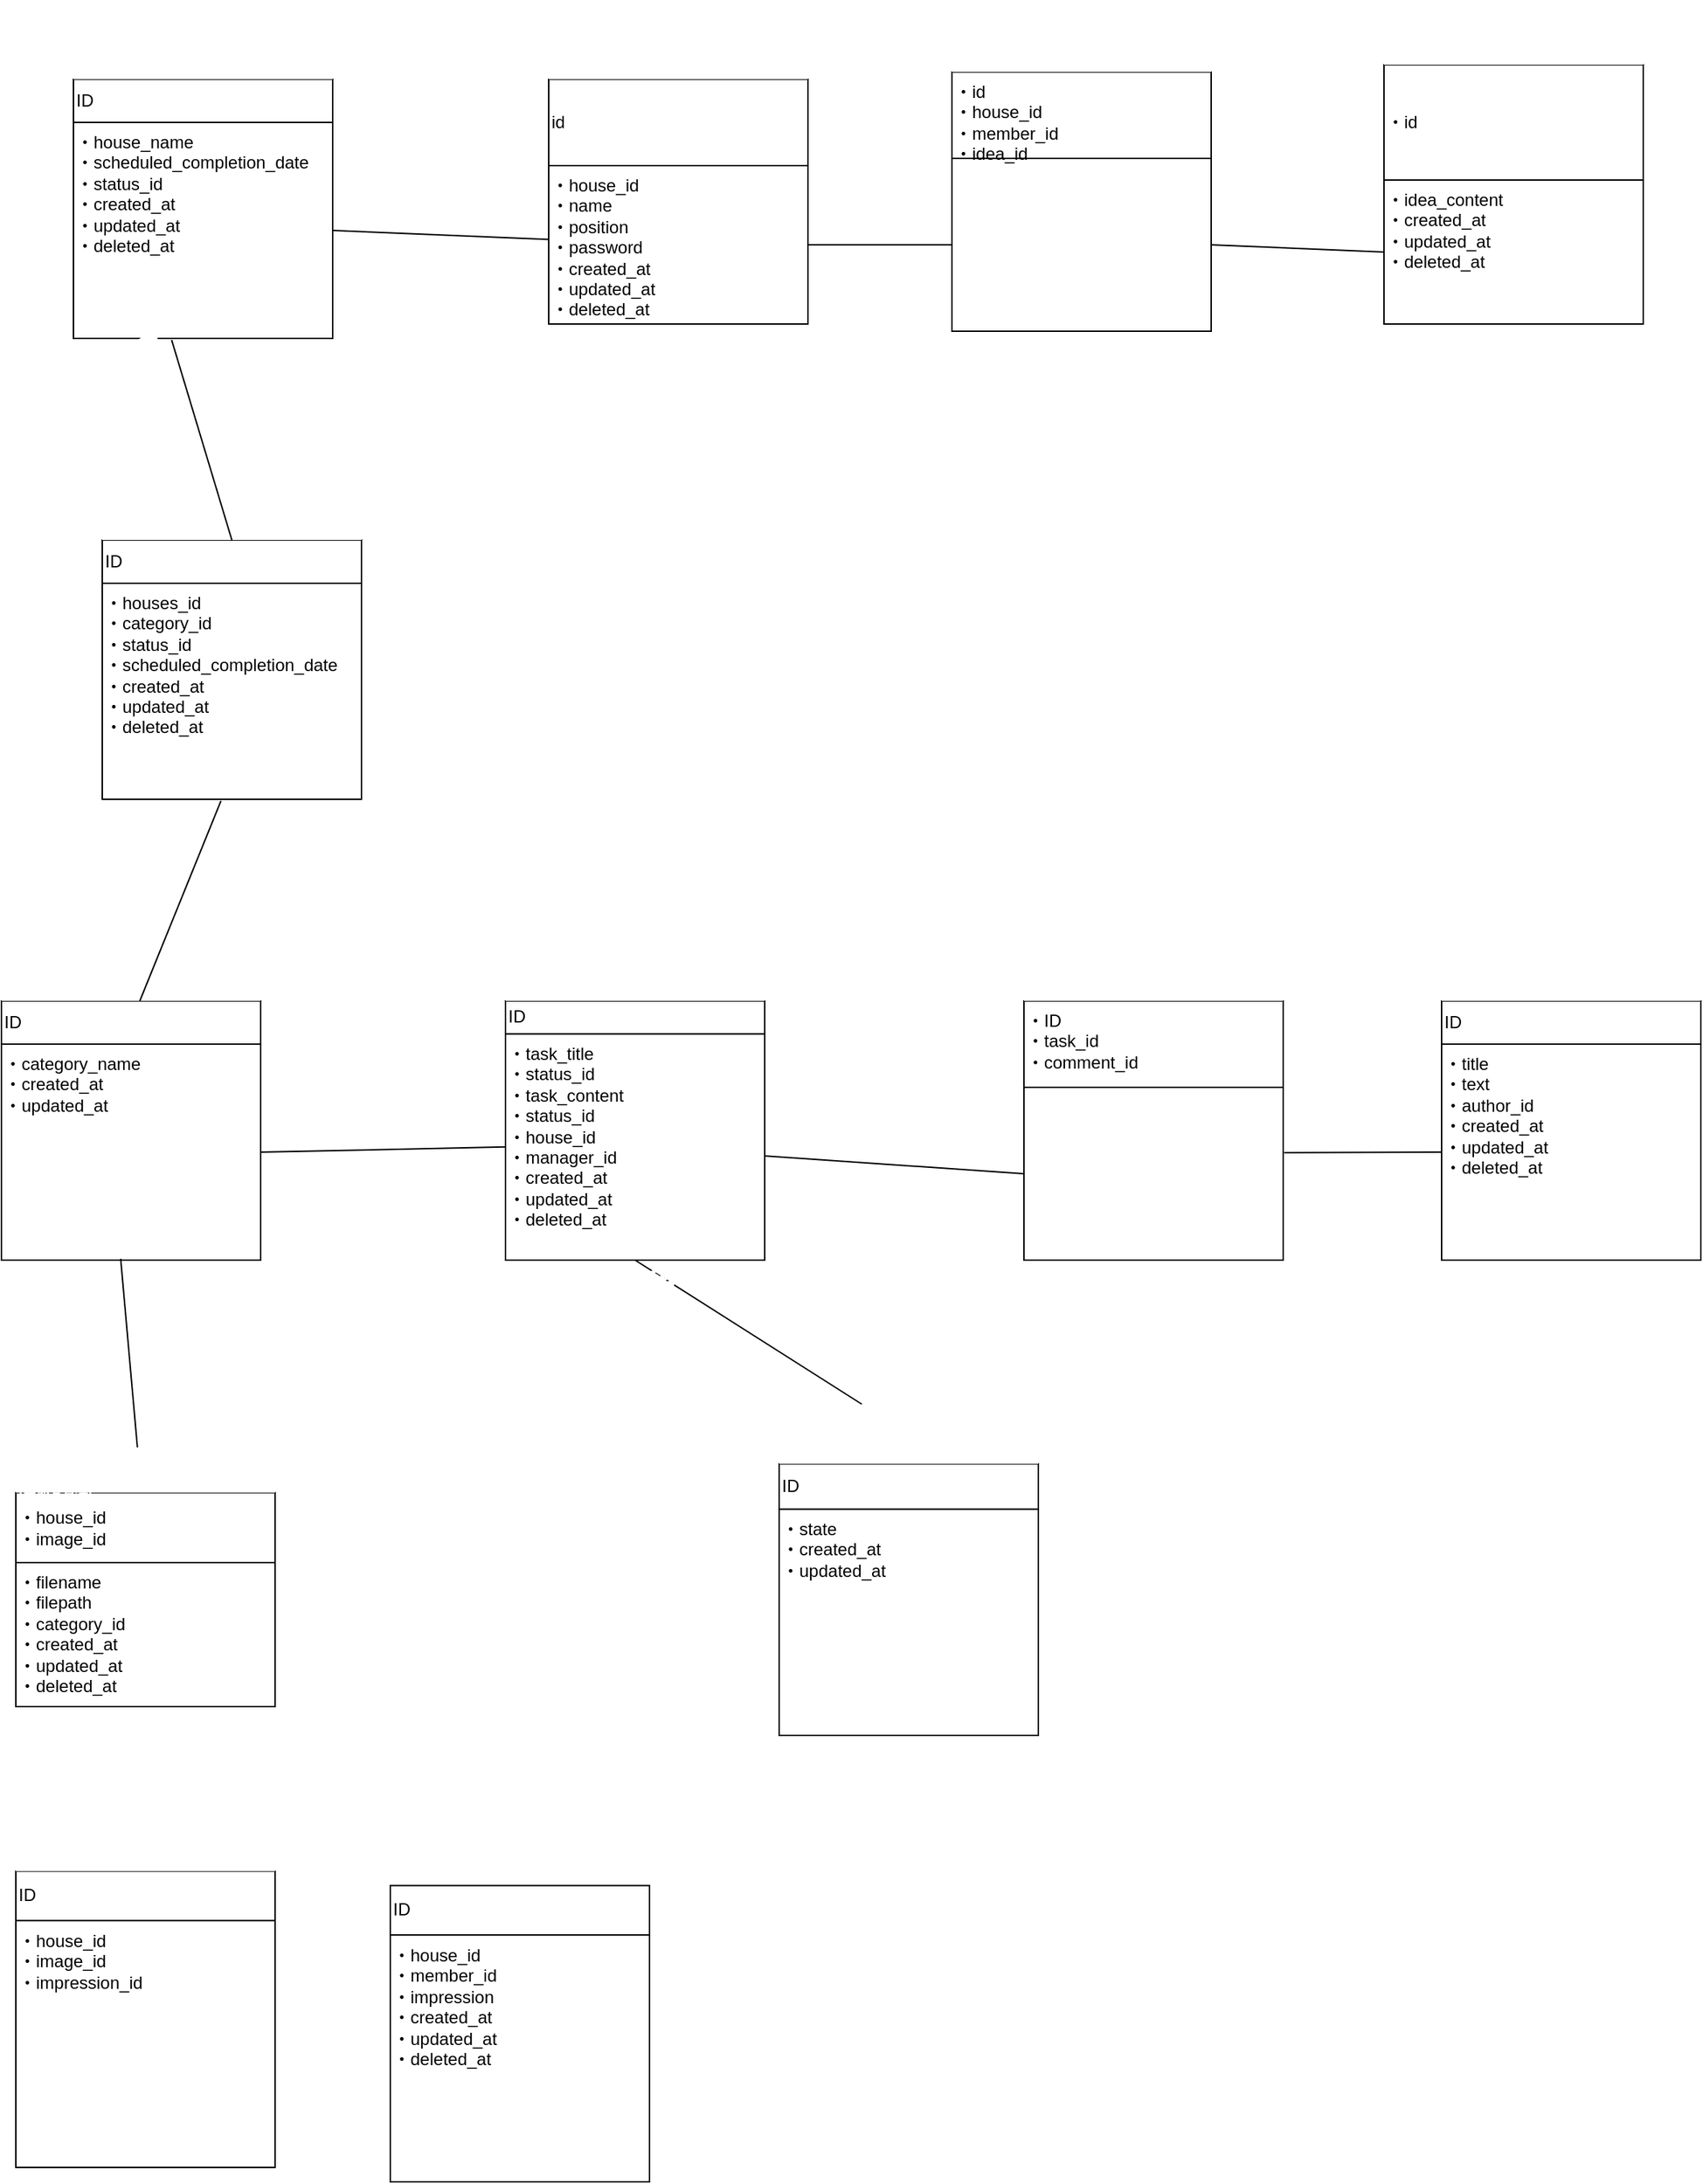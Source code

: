 <mxfile>
    <diagram id="JDY2Fr_pBtrw_9A8xXfN" name="ページ1">
        <mxGraphModel dx="638" dy="638" grid="1" gridSize="10" guides="1" tooltips="1" connect="1" arrows="1" fold="1" page="1" pageScale="1" pageWidth="1200" pageHeight="1600" math="0" shadow="0">
            <root>
                <mxCell id="0"/>
                <mxCell id="1" parent="0"/>
                <mxCell id="19" value="・title&lt;br&gt;・text&lt;br&gt;・author_id&lt;br&gt;・created_at&lt;br&gt;・updated_at&lt;br&gt;・deleted_at" style="whiteSpace=wrap;html=1;align=left;verticalAlign=top;" parent="1" vertex="1">
                    <mxGeometry x="1000" y="750" width="180" height="150" as="geometry"/>
                </mxCell>
                <mxCell id="20" value="ID" style="whiteSpace=wrap;html=1;align=left;" parent="1" vertex="1">
                    <mxGeometry x="1000" y="720" width="180" height="30" as="geometry"/>
                </mxCell>
                <mxCell id="21" value="&lt;font face=&quot;arial, sans-serif&quot; color=&quot;#ffffff&quot;&gt;&lt;span style=&quot;font-size: 16px;&quot;&gt;&lt;b&gt;comments&lt;br&gt;&lt;/b&gt;&lt;/span&gt;&lt;/font&gt;&lt;b style=&quot;color: rgb(255, 255, 255); font-family: arial, sans-serif;&quot;&gt;&lt;font style=&quot;font-size: 9px;&quot;&gt;(コメントを管理)&lt;/font&gt;&lt;/b&gt;&lt;font face=&quot;arial, sans-serif&quot; color=&quot;#ffffff&quot;&gt;&lt;span style=&quot;font-size: 16px;&quot;&gt;&lt;b&gt;&lt;br&gt;&lt;/b&gt;&lt;/span&gt;&lt;/font&gt;" style="whiteSpace=wrap;html=1;align=left;strokeColor=none;" parent="1" vertex="1">
                    <mxGeometry x="1000" y="670" width="180" height="50" as="geometry"/>
                </mxCell>
                <mxCell id="30" value="" style="group" parent="1" vertex="1" connectable="0">
                    <mxGeometry x="960" y="40" width="180" height="210" as="geometry"/>
                </mxCell>
                <mxCell id="31" value="・idea_content&lt;br&gt;・created_at&lt;br&gt;・updated_at&lt;br&gt;・deleted_at" style="whiteSpace=wrap;html=1;align=left;verticalAlign=top;" parent="30" vertex="1">
                    <mxGeometry y="110" width="180" height="100" as="geometry"/>
                </mxCell>
                <mxCell id="32" value="・id" style="whiteSpace=wrap;html=1;align=left;" parent="30" vertex="1">
                    <mxGeometry y="30" width="180" height="80" as="geometry"/>
                </mxCell>
                <mxCell id="33" value="&lt;div&gt;&lt;font face=&quot;arial, sans-serif&quot; color=&quot;#ffffff&quot;&gt;&lt;span style=&quot;font-size: 16px;&quot;&gt;&lt;b&gt;ideas&lt;/b&gt;&lt;/span&gt;&lt;/font&gt;&lt;/div&gt;" style="whiteSpace=wrap;html=1;align=left;strokeColor=none;" parent="30" vertex="1">
                    <mxGeometry width="180" height="30" as="geometry"/>
                </mxCell>
                <mxCell id="39" value="・state&lt;br&gt;・created_at&lt;br&gt;・updated_at" style="whiteSpace=wrap;html=1;align=left;verticalAlign=top;" parent="1" vertex="1">
                    <mxGeometry x="540" y="1072.857" width="180" height="157.143" as="geometry"/>
                </mxCell>
                <mxCell id="40" value="ID" style="whiteSpace=wrap;html=1;align=left;" parent="1" vertex="1">
                    <mxGeometry x="540" y="1041.429" width="180" height="31.429" as="geometry"/>
                </mxCell>
                <mxCell id="41" value="&lt;font face=&quot;arial, sans-serif&quot; color=&quot;#ffffff&quot;&gt;&lt;span style=&quot;font-size: 16px;&quot;&gt;&lt;b&gt;states&lt;br&gt;&lt;/b&gt;&lt;/span&gt;&lt;/font&gt;&lt;b style=&quot;color: rgb(255, 255, 255); font-family: arial, sans-serif;&quot;&gt;&lt;font style=&quot;font-size: 9px;&quot;&gt;(進捗状況を管理)&lt;/font&gt;&lt;/b&gt;&lt;font face=&quot;arial, sans-serif&quot; color=&quot;#ffffff&quot;&gt;&lt;span style=&quot;font-size: 16px;&quot;&gt;&lt;b&gt;&lt;br&gt;&lt;/b&gt;&lt;/span&gt;&lt;/font&gt;" style="whiteSpace=wrap;html=1;align=left;strokeColor=none;" parent="1" vertex="1">
                    <mxGeometry x="540" y="1000" width="180" height="41.43" as="geometry"/>
                </mxCell>
                <mxCell id="27" value="・category_name&lt;br&gt;・created_at&lt;br&gt;・updated_at" style="whiteSpace=wrap;html=1;align=left;verticalAlign=top;" parent="1" vertex="1">
                    <mxGeometry y="750" width="180" height="150" as="geometry"/>
                </mxCell>
                <mxCell id="28" value="ID" style="whiteSpace=wrap;html=1;align=left;" parent="1" vertex="1">
                    <mxGeometry y="720" width="180" height="30" as="geometry"/>
                </mxCell>
                <mxCell id="29" value="&lt;div&gt;&lt;font face=&quot;arial, sans-serif&quot; color=&quot;#ffffff&quot;&gt;&lt;span style=&quot;font-size: 16px;&quot;&gt;&lt;b&gt;categories&lt;/b&gt;&lt;/span&gt;&lt;/font&gt;&lt;/div&gt;&lt;div&gt;&lt;b style=&quot;color: rgb(255, 255, 255); font-family: arial, sans-serif;&quot;&gt;&lt;font style=&quot;font-size: 9px;&quot;&gt;(カテゴリー(リビング、風呂など)を管理)&lt;/font&gt;&lt;/b&gt;&lt;font face=&quot;arial, sans-serif&quot; color=&quot;#ffffff&quot;&gt;&lt;span style=&quot;font-size: 16px;&quot;&gt;&lt;b&gt;&lt;br&gt;&lt;/b&gt;&lt;/span&gt;&lt;/font&gt;&lt;/div&gt;" style="whiteSpace=wrap;html=1;align=left;strokeColor=none;" parent="1" vertex="1">
                    <mxGeometry y="670" width="180" height="50" as="geometry"/>
                </mxCell>
                <mxCell id="23" value="" style="whiteSpace=wrap;html=1;align=left;verticalAlign=top;" parent="1" vertex="1">
                    <mxGeometry x="710" y="780" width="180" height="120" as="geometry"/>
                </mxCell>
                <mxCell id="24" value="・ID&lt;br&gt;・task_id&lt;br&gt;・comment_id" style="whiteSpace=wrap;html=1;align=left;horizontal=1;verticalAlign=top;" parent="1" vertex="1">
                    <mxGeometry x="710" y="720" width="180" height="60" as="geometry"/>
                </mxCell>
                <mxCell id="25" value="&lt;font face=&quot;arial, sans-serif&quot; color=&quot;#ffffff&quot;&gt;&lt;b style=&quot;&quot;&gt;&lt;span style=&quot;font-size: 16px;&quot;&gt;discussions&lt;/span&gt;&lt;br&gt;&lt;font style=&quot;font-size: 8px;&quot;&gt;タスクとコメントの中間テーブル&lt;/font&gt;&lt;br&gt;&lt;/b&gt;&lt;/font&gt;" style="whiteSpace=wrap;html=1;align=left;strokeColor=none;" parent="1" vertex="1">
                    <mxGeometry x="710" y="670" width="180" height="50" as="geometry"/>
                </mxCell>
                <mxCell id="15" value="・task_title&lt;br&gt;・status_id&lt;br&gt;・task_content&lt;br&gt;・status_id&lt;br&gt;・house_id&lt;br&gt;・manager_id&lt;br&gt;・created_at&lt;br&gt;・updated_at&lt;br&gt;・deleted_at" style="whiteSpace=wrap;html=1;align=left;verticalAlign=top;" parent="1" vertex="1">
                    <mxGeometry x="350" y="742.857" width="180" height="157.143" as="geometry"/>
                </mxCell>
                <mxCell id="16" value="ID" style="whiteSpace=wrap;html=1;align=left;" parent="1" vertex="1">
                    <mxGeometry x="350" y="720" width="180" height="22.86" as="geometry"/>
                </mxCell>
                <mxCell id="17" value="&lt;div&gt;&lt;font face=&quot;arial, sans-serif&quot; color=&quot;#ffffff&quot;&gt;&lt;span style=&quot;font-size: 16px;&quot;&gt;&lt;b&gt;tasks&lt;/b&gt;&lt;/span&gt;&lt;/font&gt;&lt;/div&gt;&lt;div&gt;&lt;b style=&quot;color: rgb(255, 255, 255); font-family: arial, sans-serif;&quot;&gt;&lt;font style=&quot;font-size: 9px;&quot;&gt;(タスクを管理)&lt;/font&gt;&lt;/b&gt;&lt;font face=&quot;arial, sans-serif&quot; color=&quot;#ffffff&quot;&gt;&lt;span style=&quot;font-size: 16px;&quot;&gt;&lt;b&gt;&lt;br&gt;&lt;/b&gt;&lt;/span&gt;&lt;/font&gt;&lt;/div&gt;" style="whiteSpace=wrap;html=1;align=left;strokeColor=none;" parent="1" vertex="1">
                    <mxGeometry x="350" y="680" width="180" height="40" as="geometry"/>
                </mxCell>
                <mxCell id="2" value="・house_name&lt;br&gt;・scheduled_completion_date&lt;br&gt;・status_id&lt;br&gt;・created_at&lt;br&gt;・updated_at&lt;br&gt;・deleted_at" style="whiteSpace=wrap;html=1;align=left;verticalAlign=top;" parent="1" vertex="1">
                    <mxGeometry x="50" y="110" width="180" height="150" as="geometry"/>
                </mxCell>
                <mxCell id="3" value="ID" style="whiteSpace=wrap;html=1;align=left;" parent="1" vertex="1">
                    <mxGeometry x="50" y="80" width="180" height="30" as="geometry"/>
                </mxCell>
                <mxCell id="4" value="&lt;font color=&quot;#ffffff&quot; face=&quot;arial, sans-serif&quot;&gt;&lt;span style=&quot;font-size: 16px;&quot;&gt;&lt;b style=&quot;&quot;&gt;houses&lt;br&gt;&lt;/b&gt;&lt;/span&gt;&lt;/font&gt;&lt;b style=&quot;color: rgb(255, 255, 255); font-family: arial, sans-serif;&quot;&gt;&lt;font style=&quot;font-size: 9px;&quot;&gt;(家を管理)&lt;/font&gt;&lt;/b&gt;&lt;font color=&quot;#ffffff&quot; face=&quot;arial, sans-serif&quot;&gt;&lt;span style=&quot;font-size: 16px;&quot;&gt;&lt;b style=&quot;&quot;&gt;&lt;br&gt;&lt;/b&gt;&lt;/span&gt;&lt;/font&gt;" style="whiteSpace=wrap;html=1;align=left;strokeColor=none;" parent="1" vertex="1">
                    <mxGeometry x="50" y="30" width="180" height="50" as="geometry"/>
                </mxCell>
                <mxCell id="46" value="" style="endArrow=none;html=1;fontSize=8;fontColor=#FFFFFF;exitX=1;exitY=0.5;exitDx=0;exitDy=0;" parent="1" source="2" target="7" edge="1">
                    <mxGeometry width="50" height="50" relative="1" as="geometry">
                        <mxPoint x="610" y="340" as="sourcePoint"/>
                        <mxPoint x="360" y="170" as="targetPoint"/>
                    </mxGeometry>
                </mxCell>
                <mxCell id="47" value="" style="group" parent="1" vertex="1" connectable="0">
                    <mxGeometry x="380" y="30" width="180" height="220" as="geometry"/>
                </mxCell>
                <mxCell id="7" value="・house_id&lt;br&gt;・name&lt;br&gt;・position&lt;br&gt;・password&lt;br&gt;・created_at&lt;br&gt;・updated_at&lt;br&gt;・deleted_at" style="whiteSpace=wrap;html=1;align=left;verticalAlign=top;" parent="47" vertex="1">
                    <mxGeometry y="110" width="180" height="110" as="geometry"/>
                </mxCell>
                <mxCell id="8" value="id" style="whiteSpace=wrap;html=1;align=left;" parent="47" vertex="1">
                    <mxGeometry y="50" width="180" height="60" as="geometry"/>
                </mxCell>
                <mxCell id="9" value="&lt;b style=&quot;font-family: arial, sans-serif; font-size: 16px;&quot;&gt;&lt;font style=&quot;&quot; color=&quot;#ffffff&quot;&gt;members&lt;br&gt;&lt;/font&gt;&lt;/b&gt;&lt;b style=&quot;color: rgb(255, 255, 255); font-family: arial, sans-serif;&quot;&gt;&lt;font style=&quot;font-size: 9px;&quot;&gt;(人を管理)&lt;/font&gt;&lt;/b&gt;&lt;b style=&quot;font-family: arial, sans-serif; font-size: 16px;&quot;&gt;&lt;font style=&quot;&quot; color=&quot;#ffffff&quot;&gt;&lt;br&gt;&lt;/font&gt;&lt;/b&gt;" style="whiteSpace=wrap;html=1;align=left;strokeColor=none;" parent="47" vertex="1">
                    <mxGeometry width="180" height="50" as="geometry"/>
                </mxCell>
                <mxCell id="49" value="1" style="text;strokeColor=none;fillColor=none;html=1;fontSize=24;fontStyle=1;verticalAlign=middle;align=center;labelBackgroundColor=none;fontColor=#FFFFFF;" parent="1" vertex="1">
                    <mxGeometry x="220" y="160" width="40" height="20" as="geometry"/>
                </mxCell>
                <mxCell id="50" value="多" style="text;strokeColor=none;fillColor=none;html=1;fontSize=24;fontStyle=1;verticalAlign=middle;align=center;labelBackgroundColor=none;fontColor=#FFFFFF;" parent="1" vertex="1">
                    <mxGeometry x="346" y="165" width="40" height="20" as="geometry"/>
                </mxCell>
                <mxCell id="51" value="" style="endArrow=none;html=1;fontSize=8;fontColor=#FFFFFF;exitX=1.004;exitY=0.378;exitDx=0;exitDy=0;entryX=0;entryY=0.5;entryDx=0;entryDy=0;exitPerimeter=0;" parent="1" source="23" target="19" edge="1">
                    <mxGeometry width="50" height="50" relative="1" as="geometry">
                        <mxPoint x="844" y="625" as="sourcePoint"/>
                        <mxPoint x="994" y="631.25" as="targetPoint"/>
                    </mxGeometry>
                </mxCell>
                <mxCell id="52" value="1" style="text;strokeColor=none;fillColor=none;html=1;fontSize=24;fontStyle=1;verticalAlign=middle;align=center;labelBackgroundColor=none;fontColor=#FFFFFF;" parent="1" vertex="1">
                    <mxGeometry x="970" y="800" width="40" height="20" as="geometry"/>
                </mxCell>
                <mxCell id="53" value="多" style="text;strokeColor=none;fillColor=none;html=1;fontSize=24;fontStyle=1;verticalAlign=middle;align=center;labelBackgroundColor=none;fontColor=#FFFFFF;" parent="1" vertex="1">
                    <mxGeometry x="886" y="800" width="40" height="20" as="geometry"/>
                </mxCell>
                <mxCell id="56" value="" style="endArrow=none;html=1;fontSize=8;fontColor=#FFFFFF;entryX=0;entryY=0.5;entryDx=0;entryDy=0;" parent="1" source="15" target="23" edge="1">
                    <mxGeometry width="50" height="50" relative="1" as="geometry">
                        <mxPoint x="550.0" y="825.02" as="sourcePoint"/>
                        <mxPoint x="659.28" y="824.66" as="targetPoint"/>
                    </mxGeometry>
                </mxCell>
                <mxCell id="57" value="多" style="text;strokeColor=none;fillColor=none;html=1;fontSize=24;fontStyle=1;verticalAlign=middle;align=center;labelBackgroundColor=none;fontColor=#FFFFFF;" parent="1" vertex="1">
                    <mxGeometry x="670" y="811.43" width="40" height="20" as="geometry"/>
                </mxCell>
                <mxCell id="58" value="1" style="text;strokeColor=none;fillColor=none;html=1;fontSize=24;fontStyle=1;verticalAlign=middle;align=center;labelBackgroundColor=none;fontColor=#FFFFFF;" parent="1" vertex="1">
                    <mxGeometry x="520" y="800" width="40" height="20" as="geometry"/>
                </mxCell>
                <mxCell id="59" value="" style="whiteSpace=wrap;html=1;align=left;verticalAlign=top;" parent="1" vertex="1">
                    <mxGeometry x="660" y="135" width="180" height="120" as="geometry"/>
                </mxCell>
                <mxCell id="60" value="・id&lt;br&gt;・house_id&lt;br&gt;・member_id&lt;br&gt;・idea_id" style="whiteSpace=wrap;html=1;align=left;horizontal=1;verticalAlign=top;" parent="1" vertex="1">
                    <mxGeometry x="660" y="75" width="180" height="60" as="geometry"/>
                </mxCell>
                <mxCell id="61" value="&lt;font face=&quot;arial, sans-serif&quot; color=&quot;#ffffff&quot;&gt;&lt;b style=&quot;&quot;&gt;&lt;font style=&quot;font-size: 16px;&quot;&gt;menbers_ideas&lt;br&gt;&lt;/font&gt;&lt;font style=&quot;font-size: 8px;&quot;&gt;人とこだわりの中間テーブル&lt;/font&gt;&lt;br&gt;&lt;/b&gt;&lt;/font&gt;" style="whiteSpace=wrap;html=1;align=left;strokeColor=none;" parent="1" vertex="1">
                    <mxGeometry x="660" y="25" width="180" height="50" as="geometry"/>
                </mxCell>
                <mxCell id="62" value="" style="endArrow=none;html=1;fontSize=8;fontColor=#FFFFFF;exitX=1;exitY=0.5;exitDx=0;exitDy=0;entryX=0;entryY=0.5;entryDx=0;entryDy=0;" parent="1" source="7" target="59" edge="1">
                    <mxGeometry width="50" height="50" relative="1" as="geometry">
                        <mxPoint x="590" y="220" as="sourcePoint"/>
                        <mxPoint x="740" y="226.25" as="targetPoint"/>
                    </mxGeometry>
                </mxCell>
                <mxCell id="63" value="多" style="text;strokeColor=none;fillColor=none;html=1;fontSize=24;fontStyle=1;verticalAlign=middle;align=center;labelBackgroundColor=none;fontColor=#FFFFFF;" parent="1" vertex="1">
                    <mxGeometry x="626" y="169" width="40" height="20" as="geometry"/>
                </mxCell>
                <mxCell id="64" value="1" style="text;strokeColor=none;fillColor=none;html=1;fontSize=24;fontStyle=1;verticalAlign=middle;align=center;labelBackgroundColor=none;fontColor=#FFFFFF;" parent="1" vertex="1">
                    <mxGeometry x="550" y="169" width="40" height="20" as="geometry"/>
                </mxCell>
                <mxCell id="67" value="1" style="text;strokeColor=none;fillColor=none;html=1;fontSize=24;fontStyle=1;verticalAlign=middle;align=center;labelBackgroundColor=none;fontColor=#FFFFFF;" parent="1" vertex="1">
                    <mxGeometry x="930" y="175" width="40" height="20" as="geometry"/>
                </mxCell>
                <mxCell id="65" value="" style="endArrow=none;html=1;fontSize=8;fontColor=#FFFFFF;exitX=1;exitY=0.5;exitDx=0;exitDy=0;entryX=0;entryY=0.5;entryDx=0;entryDy=0;" parent="1" source="59" target="31" edge="1">
                    <mxGeometry width="50" height="50" relative="1" as="geometry">
                        <mxPoint x="890" y="212.58" as="sourcePoint"/>
                        <mxPoint x="920" y="220" as="targetPoint"/>
                    </mxGeometry>
                </mxCell>
                <mxCell id="66" value="多" style="text;strokeColor=none;fillColor=none;html=1;fontSize=24;fontStyle=1;verticalAlign=middle;align=center;labelBackgroundColor=none;fontColor=#FFFFFF;" parent="1" vertex="1">
                    <mxGeometry x="834" y="165" width="40" height="20" as="geometry"/>
                </mxCell>
                <mxCell id="69" value="" style="endArrow=none;html=1;fontSize=8;fontColor=#FFFFFF;entryX=0;entryY=0.5;entryDx=0;entryDy=0;exitX=1;exitY=0.5;exitDx=0;exitDy=0;" parent="1" source="27" target="15" edge="1">
                    <mxGeometry width="50" height="50" relative="1" as="geometry">
                        <mxPoint x="230" y="879.999" as="sourcePoint"/>
                        <mxPoint x="410" y="892.38" as="targetPoint"/>
                    </mxGeometry>
                </mxCell>
                <mxCell id="70" value="1" style="text;strokeColor=none;fillColor=none;html=1;fontSize=24;fontStyle=1;verticalAlign=middle;align=center;labelBackgroundColor=none;fontColor=#FFFFFF;" parent="1" vertex="1">
                    <mxGeometry x="170" y="797.43" width="40" height="20" as="geometry"/>
                </mxCell>
                <mxCell id="72" value="多" style="text;strokeColor=none;fillColor=none;html=1;fontSize=24;fontStyle=1;verticalAlign=middle;align=center;labelBackgroundColor=none;fontColor=#FFFFFF;" parent="1" vertex="1">
                    <mxGeometry x="315" y="795.43" width="40" height="20" as="geometry"/>
                </mxCell>
                <mxCell id="73" value="" style="endArrow=none;html=1;fontSize=8;fontColor=#FFFFFF;entryX=0.5;entryY=1;entryDx=0;entryDy=0;" parent="1" source="41" target="15" edge="1">
                    <mxGeometry width="50" height="50" relative="1" as="geometry">
                        <mxPoint x="180.0" y="943.57" as="sourcePoint"/>
                        <mxPoint x="350.0" y="939.999" as="targetPoint"/>
                    </mxGeometry>
                </mxCell>
                <mxCell id="74" value="1" style="text;strokeColor=none;fillColor=none;html=1;fontSize=24;fontStyle=1;verticalAlign=middle;align=center;labelBackgroundColor=none;fontColor=#FFFFFF;" parent="1" vertex="1">
                    <mxGeometry x="600" y="980" width="40" height="20" as="geometry"/>
                </mxCell>
                <mxCell id="75" value="多" style="text;strokeColor=none;fillColor=none;html=1;fontSize=24;fontStyle=1;verticalAlign=middle;align=center;labelBackgroundColor=none;fontColor=#FFFFFF;" parent="1" vertex="1">
                    <mxGeometry x="436" y="907" width="40" height="20" as="geometry"/>
                </mxCell>
                <mxCell id="82" value="" style="endArrow=none;html=1;fontSize=8;fontColor=#FFFFFF;entryX=0.469;entryY=0.002;entryDx=0;entryDy=0;exitX=0.46;exitY=0.994;exitDx=0;exitDy=0;exitPerimeter=0;entryPerimeter=0;" parent="1" source="27" target="13" edge="1">
                    <mxGeometry width="50" height="50" relative="1" as="geometry">
                        <mxPoint x="90" y="953.57" as="sourcePoint"/>
                        <mxPoint x="260" y="949.999" as="targetPoint"/>
                    </mxGeometry>
                </mxCell>
                <mxCell id="83" value="多" style="text;strokeColor=none;fillColor=none;html=1;fontSize=24;fontStyle=1;verticalAlign=middle;align=center;labelBackgroundColor=none;fontColor=#FFFFFF;" parent="1" vertex="1">
                    <mxGeometry x="90" y="1010" width="40" height="20" as="geometry"/>
                </mxCell>
                <mxCell id="84" value="1" style="text;strokeColor=none;fillColor=none;html=1;fontSize=24;fontStyle=1;verticalAlign=middle;align=center;labelBackgroundColor=none;fontColor=#FFFFFF;" parent="1" vertex="1">
                    <mxGeometry x="80" y="907" width="40" height="20" as="geometry"/>
                </mxCell>
                <mxCell id="85" value="・houses_id&lt;br&gt;・category_id&lt;br&gt;・status_id&lt;br&gt;・scheduled_completion_date&lt;br&gt;・created_at&lt;br&gt;・updated_at&lt;br&gt;・deleted_at" style="whiteSpace=wrap;html=1;align=left;verticalAlign=top;" parent="1" vertex="1">
                    <mxGeometry x="70" y="430" width="180" height="150" as="geometry"/>
                </mxCell>
                <mxCell id="86" value="ID" style="whiteSpace=wrap;html=1;align=left;" parent="1" vertex="1">
                    <mxGeometry x="70" y="400" width="180" height="30" as="geometry"/>
                </mxCell>
                <mxCell id="87" value="&lt;div&gt;&lt;font face=&quot;arial, sans-serif&quot; color=&quot;#ffffff&quot;&gt;&lt;span style=&quot;font-size: 16px;&quot;&gt;&lt;b&gt;houses_categories&lt;/b&gt;&lt;/span&gt;&lt;/font&gt;&lt;/div&gt;&lt;div&gt;&lt;b style=&quot;color: rgb(255, 255, 255); font-family: arial, sans-serif;&quot;&gt;&lt;font style=&quot;font-size: 9px;&quot;&gt;(家ごとのカテゴリー(リビング、風呂など)の進捗を管理)&lt;/font&gt;&lt;/b&gt;&lt;font face=&quot;arial, sans-serif&quot; color=&quot;#ffffff&quot;&gt;&lt;span style=&quot;font-size: 16px;&quot;&gt;&lt;b&gt;&lt;br&gt;&lt;/b&gt;&lt;/span&gt;&lt;/font&gt;&lt;/div&gt;" style="whiteSpace=wrap;html=1;align=left;strokeColor=none;" parent="1" vertex="1">
                    <mxGeometry x="70" y="350" width="180" height="50" as="geometry"/>
                </mxCell>
                <mxCell id="88" value="" style="endArrow=none;html=1;fontSize=8;fontColor=#FFFFFF;exitX=0.458;exitY=1.007;exitDx=0;exitDy=0;exitPerimeter=0;" parent="1" source="85" target="28" edge="1">
                    <mxGeometry width="50" height="50" relative="1" as="geometry">
                        <mxPoint x="140" y="633.57" as="sourcePoint"/>
                        <mxPoint x="310" y="629.999" as="targetPoint"/>
                    </mxGeometry>
                </mxCell>
                <mxCell id="89" value="1" style="text;strokeColor=none;fillColor=none;html=1;fontSize=24;fontStyle=1;verticalAlign=middle;align=center;labelBackgroundColor=none;fontColor=#FFFFFF;" parent="1" vertex="1">
                    <mxGeometry x="150" y="580" width="40" height="20" as="geometry"/>
                </mxCell>
                <mxCell id="90" value="多" style="text;strokeColor=none;fillColor=none;html=1;fontSize=24;fontStyle=1;verticalAlign=middle;align=center;labelBackgroundColor=none;fontColor=#FFFFFF;" parent="1" vertex="1">
                    <mxGeometry x="80" y="650" width="40" height="20" as="geometry"/>
                </mxCell>
                <mxCell id="91" value="" style="endArrow=none;html=1;fontSize=8;fontColor=#FFFFFF;exitX=0.458;exitY=1.007;exitDx=0;exitDy=0;exitPerimeter=0;entryX=0.5;entryY=1;entryDx=0;entryDy=0;" parent="1" target="87" edge="1">
                    <mxGeometry width="50" height="50" relative="1" as="geometry">
                        <mxPoint x="118.18" y="261.05" as="sourcePoint"/>
                        <mxPoint x="61.824" y="400" as="targetPoint"/>
                    </mxGeometry>
                </mxCell>
                <mxCell id="92" value="1" style="text;strokeColor=none;fillColor=none;html=1;fontSize=24;fontStyle=1;verticalAlign=middle;align=center;labelBackgroundColor=none;fontColor=#FFFFFF;" parent="1" vertex="1">
                    <mxGeometry x="130" y="320" width="40" height="20" as="geometry"/>
                </mxCell>
                <mxCell id="94" value="多" style="text;strokeColor=none;fillColor=none;html=1;fontSize=24;fontStyle=1;verticalAlign=middle;align=center;labelBackgroundColor=none;fontColor=#FFFFFF;" parent="1" vertex="1">
                    <mxGeometry x="80" y="260" width="40" height="20" as="geometry"/>
                </mxCell>
                <mxCell id="96" value="" style="group" parent="1" vertex="1" connectable="0">
                    <mxGeometry x="10" y="1290" width="180" height="240" as="geometry"/>
                </mxCell>
                <mxCell id="97" value="・house_id&lt;br&gt;・image_id&lt;br&gt;・impression_id&lt;br&gt;" style="whiteSpace=wrap;html=1;align=left;verticalAlign=top;" parent="96" vertex="1">
                    <mxGeometry y="68.571" width="180" height="171.429" as="geometry"/>
                </mxCell>
                <mxCell id="98" value="ID" style="whiteSpace=wrap;html=1;align=left;" parent="96" vertex="1">
                    <mxGeometry y="34.286" width="180" height="34.286" as="geometry"/>
                </mxCell>
                <mxCell id="99" value="&lt;div&gt;&lt;b style=&quot;background-color: initial; font-size: 16px; font-family: arial, sans-serif;&quot;&gt;&lt;font color=&quot;#ffffff&quot;&gt;images_impressions&lt;/font&gt;&lt;/b&gt;&lt;br&gt;&lt;/div&gt;&lt;div&gt;&lt;b style=&quot;color: rgb(255, 255, 255); font-family: arial, sans-serif;&quot;&gt;&lt;font style=&quot;font-size: 9px;&quot;&gt;(画像と気持ちを紐付け管理する中間テーブル)&lt;/font&gt;&lt;/b&gt;&lt;b style=&quot;background-color: initial; font-size: 16px; font-family: arial, sans-serif;&quot;&gt;&lt;font color=&quot;#ffffff&quot;&gt;&lt;br&gt;&lt;/font&gt;&lt;/b&gt;&lt;/div&gt;" style="whiteSpace=wrap;html=1;align=left;strokeColor=none;" parent="96" vertex="1">
                    <mxGeometry y="-15.71" width="180" height="50" as="geometry"/>
                </mxCell>
                <mxCell id="100" value="" style="group" parent="1" vertex="1" connectable="0">
                    <mxGeometry x="270" y="1300" width="180" height="240" as="geometry"/>
                </mxCell>
                <mxCell id="101" value="・house_id&lt;br&gt;・member_id&lt;br&gt;・impression&lt;br&gt;・created_at&lt;br&gt;・updated_at&lt;br&gt;・deleted_at" style="whiteSpace=wrap;html=1;align=left;verticalAlign=top;" parent="100" vertex="1">
                    <mxGeometry y="68.571" width="180" height="171.429" as="geometry"/>
                </mxCell>
                <mxCell id="102" value="ID" style="whiteSpace=wrap;html=1;align=left;" parent="100" vertex="1">
                    <mxGeometry y="34.286" width="180" height="34.286" as="geometry"/>
                </mxCell>
                <mxCell id="103" value="&lt;div&gt;&lt;font face=&quot;arial, sans-serif&quot; color=&quot;#ffffff&quot;&gt;&lt;span style=&quot;font-size: 16px;&quot;&gt;&lt;b&gt;impressions&lt;/b&gt;&lt;/span&gt;&lt;/font&gt;&lt;/div&gt;&lt;div&gt;&lt;b style=&quot;color: rgb(255, 255, 255); font-family: arial, sans-serif;&quot;&gt;&lt;font style=&quot;font-size: 9px;&quot;&gt;(いいねや好みじゃないといった気持ちを管理)&lt;/font&gt;&lt;/b&gt;&lt;b style=&quot;background-color: initial; font-size: 16px; font-family: arial, sans-serif;&quot;&gt;&lt;font color=&quot;#ffffff&quot;&gt;&lt;br&gt;&lt;/font&gt;&lt;/b&gt;&lt;/div&gt;" style="whiteSpace=wrap;html=1;align=left;strokeColor=none;" parent="100" vertex="1">
                    <mxGeometry y="-20" width="180" height="50" as="geometry"/>
                </mxCell>
                <mxCell id="11" value="・filename&lt;br&gt;・filepath&lt;br&gt;・category_id&lt;br&gt;・created_at&lt;br&gt;・updated_at&lt;br&gt;・deleted_at" style="whiteSpace=wrap;html=1;align=left;verticalAlign=top;" parent="1" vertex="1">
                    <mxGeometry x="10" y="1110" width="180" height="100" as="geometry"/>
                </mxCell>
                <mxCell id="12" value="・house_id&lt;br&gt;・image_id" style="whiteSpace=wrap;html=1;align=left;" parent="1" vertex="1">
                    <mxGeometry x="10" y="1061.43" width="180" height="48.57" as="geometry"/>
                </mxCell>
                <mxCell id="13" value="&lt;div&gt;&lt;b style=&quot;background-color: initial; font-size: 16px; font-family: arial, sans-serif;&quot;&gt;&lt;font color=&quot;#ffffff&quot;&gt;images&lt;/font&gt;&lt;/b&gt;&lt;br&gt;&lt;/div&gt;&lt;div&gt;&lt;b style=&quot;color: rgb(255, 255, 255); font-family: arial, sans-serif;&quot;&gt;&lt;font style=&quot;font-size: 9px;&quot;&gt;(画像を管理)&lt;/font&gt;&lt;/b&gt;&lt;b style=&quot;background-color: initial; font-size: 16px; font-family: arial, sans-serif;&quot;&gt;&lt;font color=&quot;#ffffff&quot;&gt;&lt;br&gt;&lt;/font&gt;&lt;/b&gt;&lt;/div&gt;" style="whiteSpace=wrap;html=1;align=left;strokeColor=none;" parent="1" vertex="1">
                    <mxGeometry x="10" y="1030" width="180" height="31.429" as="geometry"/>
                </mxCell>
            </root>
        </mxGraphModel>
    </diagram>
</mxfile>